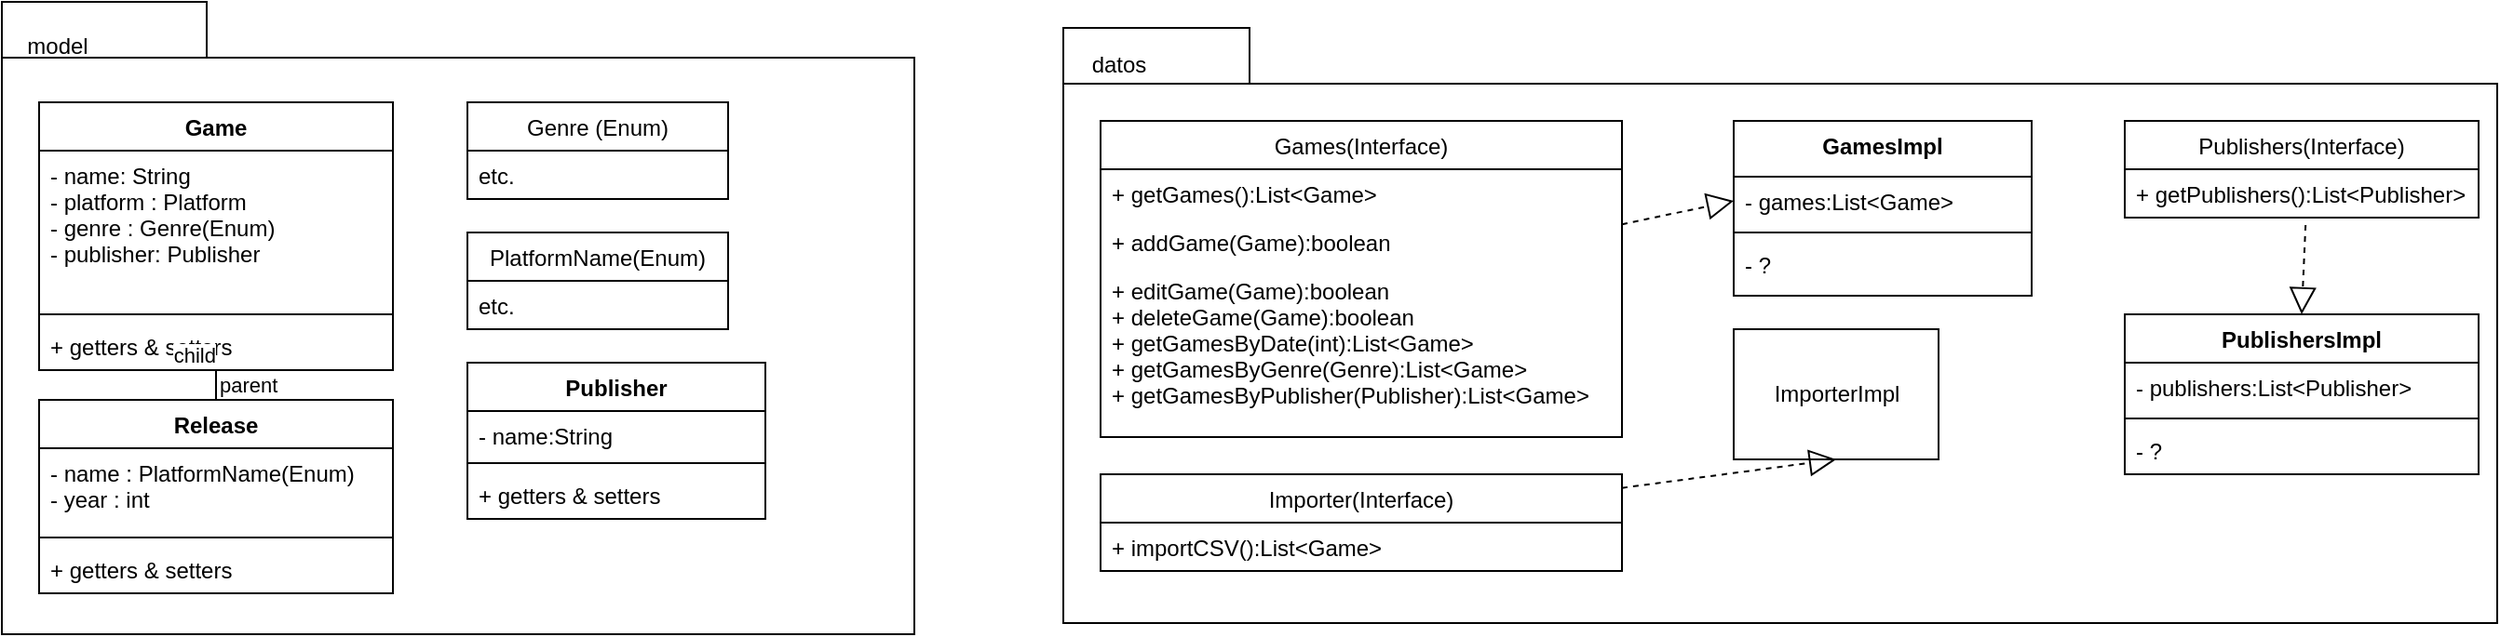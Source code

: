 <mxfile version="14.9.4" type="device"><diagram id="C5RBs43oDa-KdzZeNtuy" name="Page-1"><mxGraphModel dx="1695" dy="425" grid="1" gridSize="10" guides="1" tooltips="1" connect="1" arrows="1" fold="1" page="1" pageScale="1" pageWidth="827" pageHeight="1169" math="0" shadow="0"><root><mxCell id="WIyWlLk6GJQsqaUBKTNV-0"/><mxCell id="WIyWlLk6GJQsqaUBKTNV-1" parent="WIyWlLk6GJQsqaUBKTNV-0"/><mxCell id="TCqhMZu3IWz6dn-8Bzra-5" value="" style="shape=folder;fontStyle=1;spacingTop=10;tabWidth=110;tabHeight=30;tabPosition=left;html=1;align=left;" parent="WIyWlLk6GJQsqaUBKTNV-1" vertex="1"><mxGeometry x="-20" y="116" width="490" height="340" as="geometry"/></mxCell><mxCell id="TCqhMZu3IWz6dn-8Bzra-10" value="Game" style="swimlane;fontStyle=1;align=center;verticalAlign=top;childLayout=stackLayout;horizontal=1;startSize=26;horizontalStack=0;resizeParent=1;resizeParentMax=0;resizeLast=0;collapsible=1;marginBottom=0;" parent="WIyWlLk6GJQsqaUBKTNV-1" vertex="1"><mxGeometry y="170" width="190" height="144" as="geometry"/></mxCell><mxCell id="TCqhMZu3IWz6dn-8Bzra-11" value="- name: String&#10;- platform : Platform&#10;- genre : Genre(Enum)&#10;- publisher: Publisher&#10;" style="text;strokeColor=none;fillColor=none;align=left;verticalAlign=top;spacingLeft=4;spacingRight=4;overflow=hidden;rotatable=0;points=[[0,0.5],[1,0.5]];portConstraint=eastwest;" parent="TCqhMZu3IWz6dn-8Bzra-10" vertex="1"><mxGeometry y="26" width="190" height="84" as="geometry"/></mxCell><mxCell id="TCqhMZu3IWz6dn-8Bzra-12" value="" style="line;strokeWidth=1;fillColor=none;align=left;verticalAlign=middle;spacingTop=-1;spacingLeft=3;spacingRight=3;rotatable=0;labelPosition=right;points=[];portConstraint=eastwest;" parent="TCqhMZu3IWz6dn-8Bzra-10" vertex="1"><mxGeometry y="110" width="190" height="8" as="geometry"/></mxCell><mxCell id="TCqhMZu3IWz6dn-8Bzra-13" value="+ getters &amp; setters" style="text;strokeColor=none;fillColor=none;align=left;verticalAlign=top;spacingLeft=4;spacingRight=4;overflow=hidden;rotatable=0;points=[[0,0.5],[1,0.5]];portConstraint=eastwest;" parent="TCqhMZu3IWz6dn-8Bzra-10" vertex="1"><mxGeometry y="118" width="190" height="26" as="geometry"/></mxCell><mxCell id="TCqhMZu3IWz6dn-8Bzra-16" value="model" style="text;html=1;strokeColor=none;fillColor=none;align=center;verticalAlign=middle;whiteSpace=wrap;rounded=0;" parent="WIyWlLk6GJQsqaUBKTNV-1" vertex="1"><mxGeometry x="-10" y="130" width="40" height="20" as="geometry"/></mxCell><mxCell id="TCqhMZu3IWz6dn-8Bzra-17" value="Release" style="swimlane;fontStyle=1;align=center;verticalAlign=top;childLayout=stackLayout;horizontal=1;startSize=26;horizontalStack=0;resizeParent=1;resizeParentMax=0;resizeLast=0;collapsible=1;marginBottom=0;" parent="WIyWlLk6GJQsqaUBKTNV-1" vertex="1"><mxGeometry y="330" width="190" height="104" as="geometry"/></mxCell><mxCell id="TCqhMZu3IWz6dn-8Bzra-18" value="- name : PlatformName(Enum)&#10;- year : int" style="text;strokeColor=none;fillColor=none;align=left;verticalAlign=top;spacingLeft=4;spacingRight=4;overflow=hidden;rotatable=0;points=[[0,0.5],[1,0.5]];portConstraint=eastwest;" parent="TCqhMZu3IWz6dn-8Bzra-17" vertex="1"><mxGeometry y="26" width="190" height="44" as="geometry"/></mxCell><mxCell id="TCqhMZu3IWz6dn-8Bzra-19" value="" style="line;strokeWidth=1;fillColor=none;align=left;verticalAlign=middle;spacingTop=-1;spacingLeft=3;spacingRight=3;rotatable=0;labelPosition=right;points=[];portConstraint=eastwest;" parent="TCqhMZu3IWz6dn-8Bzra-17" vertex="1"><mxGeometry y="70" width="190" height="8" as="geometry"/></mxCell><mxCell id="TCqhMZu3IWz6dn-8Bzra-20" value="+ getters &amp; setters" style="text;strokeColor=none;fillColor=none;align=left;verticalAlign=top;spacingLeft=4;spacingRight=4;overflow=hidden;rotatable=0;points=[[0,0.5],[1,0.5]];portConstraint=eastwest;" parent="TCqhMZu3IWz6dn-8Bzra-17" vertex="1"><mxGeometry y="78" width="190" height="26" as="geometry"/></mxCell><mxCell id="TCqhMZu3IWz6dn-8Bzra-26" value="Genre (Enum)" style="swimlane;fontStyle=0;childLayout=stackLayout;horizontal=1;startSize=26;fillColor=none;horizontalStack=0;resizeParent=1;resizeParentMax=0;resizeLast=0;collapsible=1;marginBottom=0;" parent="WIyWlLk6GJQsqaUBKTNV-1" vertex="1"><mxGeometry x="230" y="170" width="140" height="52" as="geometry"/></mxCell><mxCell id="TCqhMZu3IWz6dn-8Bzra-27" value="etc." style="text;strokeColor=none;fillColor=none;align=left;verticalAlign=top;spacingLeft=4;spacingRight=4;overflow=hidden;rotatable=0;points=[[0,0.5],[1,0.5]];portConstraint=eastwest;" parent="TCqhMZu3IWz6dn-8Bzra-26" vertex="1"><mxGeometry y="26" width="140" height="26" as="geometry"/></mxCell><mxCell id="TCqhMZu3IWz6dn-8Bzra-34" value="PlatformName(Enum)" style="swimlane;fontStyle=0;childLayout=stackLayout;horizontal=1;startSize=26;fillColor=none;horizontalStack=0;resizeParent=1;resizeParentMax=0;resizeLast=0;collapsible=1;marginBottom=0;" parent="WIyWlLk6GJQsqaUBKTNV-1" vertex="1"><mxGeometry x="230" y="240" width="140" height="52" as="geometry"/></mxCell><mxCell id="TCqhMZu3IWz6dn-8Bzra-35" value="etc." style="text;strokeColor=none;fillColor=none;align=left;verticalAlign=top;spacingLeft=4;spacingRight=4;overflow=hidden;rotatable=0;points=[[0,0.5],[1,0.5]];portConstraint=eastwest;" parent="TCqhMZu3IWz6dn-8Bzra-34" vertex="1"><mxGeometry y="26" width="140" height="26" as="geometry"/></mxCell><mxCell id="TCqhMZu3IWz6dn-8Bzra-39" value="" style="endArrow=none;html=1;edgeStyle=orthogonalEdgeStyle;" parent="WIyWlLk6GJQsqaUBKTNV-1" source="TCqhMZu3IWz6dn-8Bzra-17" target="TCqhMZu3IWz6dn-8Bzra-10" edge="1"><mxGeometry relative="1" as="geometry"><mxPoint x="100" y="290" as="sourcePoint"/><mxPoint x="260" y="290" as="targetPoint"/></mxGeometry></mxCell><mxCell id="TCqhMZu3IWz6dn-8Bzra-40" value="parent" style="edgeLabel;resizable=0;html=1;align=left;verticalAlign=bottom;" parent="TCqhMZu3IWz6dn-8Bzra-39" connectable="0" vertex="1"><mxGeometry x="-1" relative="1" as="geometry"/></mxCell><mxCell id="TCqhMZu3IWz6dn-8Bzra-41" value="child" style="edgeLabel;resizable=0;html=1;align=right;verticalAlign=bottom;" parent="TCqhMZu3IWz6dn-8Bzra-39" connectable="0" vertex="1"><mxGeometry x="1" relative="1" as="geometry"/></mxCell><mxCell id="TCqhMZu3IWz6dn-8Bzra-42" value="" style="shape=folder;fontStyle=1;spacingTop=10;tabWidth=100;tabHeight=30;tabPosition=left;html=1;" parent="WIyWlLk6GJQsqaUBKTNV-1" vertex="1"><mxGeometry x="550" y="130" width="770" height="320" as="geometry"/></mxCell><mxCell id="TCqhMZu3IWz6dn-8Bzra-43" value="datos" style="text;html=1;strokeColor=none;fillColor=none;align=center;verticalAlign=middle;whiteSpace=wrap;rounded=0;" parent="WIyWlLk6GJQsqaUBKTNV-1" vertex="1"><mxGeometry x="560" y="140" width="40" height="20" as="geometry"/></mxCell><mxCell id="TCqhMZu3IWz6dn-8Bzra-53" value="Games(Interface)" style="swimlane;fontStyle=0;childLayout=stackLayout;horizontal=1;startSize=26;fillColor=none;horizontalStack=0;resizeParent=1;resizeParentMax=0;resizeLast=0;collapsible=1;marginBottom=0;" parent="WIyWlLk6GJQsqaUBKTNV-1" vertex="1"><mxGeometry x="570" y="180" width="280" height="170" as="geometry"/></mxCell><mxCell id="TCqhMZu3IWz6dn-8Bzra-54" value="+ getGames():List&lt;Game&gt;" style="text;strokeColor=none;fillColor=none;align=left;verticalAlign=top;spacingLeft=4;spacingRight=4;overflow=hidden;rotatable=0;points=[[0,0.5],[1,0.5]];portConstraint=eastwest;" parent="TCqhMZu3IWz6dn-8Bzra-53" vertex="1"><mxGeometry y="26" width="280" height="26" as="geometry"/></mxCell><mxCell id="TCqhMZu3IWz6dn-8Bzra-55" value="+ addGame(Game):boolean" style="text;strokeColor=none;fillColor=none;align=left;verticalAlign=top;spacingLeft=4;spacingRight=4;overflow=hidden;rotatable=0;points=[[0,0.5],[1,0.5]];portConstraint=eastwest;" parent="TCqhMZu3IWz6dn-8Bzra-53" vertex="1"><mxGeometry y="52" width="280" height="26" as="geometry"/></mxCell><mxCell id="TCqhMZu3IWz6dn-8Bzra-56" value="+ editGame(Game):boolean&#10;+ deleteGame(Game):boolean&#10;+ getGamesByDate(int):List&lt;Game&gt;&#10;+ getGamesByGenre(Genre):List&lt;Game&gt;&#10;+ getGamesByPublisher(Publisher):List&lt;Game&gt;" style="text;strokeColor=none;fillColor=none;align=left;verticalAlign=top;spacingLeft=4;spacingRight=4;overflow=hidden;rotatable=0;points=[[0,0.5],[1,0.5]];portConstraint=eastwest;" parent="TCqhMZu3IWz6dn-8Bzra-53" vertex="1"><mxGeometry y="78" width="280" height="92" as="geometry"/></mxCell><mxCell id="TCqhMZu3IWz6dn-8Bzra-63" value="Importer(Interface)" style="swimlane;fontStyle=0;childLayout=stackLayout;horizontal=1;startSize=26;fillColor=none;horizontalStack=0;resizeParent=1;resizeParentMax=0;resizeLast=0;collapsible=1;marginBottom=0;" parent="WIyWlLk6GJQsqaUBKTNV-1" vertex="1"><mxGeometry x="570" y="370" width="280" height="52" as="geometry"/></mxCell><mxCell id="TCqhMZu3IWz6dn-8Bzra-64" value="+ importCSV():List&lt;Game&gt;" style="text;strokeColor=none;fillColor=none;align=left;verticalAlign=top;spacingLeft=4;spacingRight=4;overflow=hidden;rotatable=0;points=[[0,0.5],[1,0.5]];portConstraint=eastwest;" parent="TCqhMZu3IWz6dn-8Bzra-63" vertex="1"><mxGeometry y="26" width="280" height="26" as="geometry"/></mxCell><mxCell id="TCqhMZu3IWz6dn-8Bzra-67" value="ImporterImpl" style="html=1;" parent="WIyWlLk6GJQsqaUBKTNV-1" vertex="1"><mxGeometry x="910" y="292" width="110" height="70" as="geometry"/></mxCell><mxCell id="TCqhMZu3IWz6dn-8Bzra-68" value="" style="endArrow=block;dashed=1;endFill=0;endSize=12;html=1;entryX=0.5;entryY=1;entryDx=0;entryDy=0;" parent="WIyWlLk6GJQsqaUBKTNV-1" source="TCqhMZu3IWz6dn-8Bzra-63" target="TCqhMZu3IWz6dn-8Bzra-67" edge="1"><mxGeometry width="160" relative="1" as="geometry"><mxPoint x="780" y="290" as="sourcePoint"/><mxPoint x="940" y="290" as="targetPoint"/></mxGeometry></mxCell><mxCell id="TCqhMZu3IWz6dn-8Bzra-69" value="Publishers(Interface)" style="swimlane;fontStyle=0;childLayout=stackLayout;horizontal=1;startSize=26;fillColor=none;horizontalStack=0;resizeParent=1;resizeParentMax=0;resizeLast=0;collapsible=1;marginBottom=0;" parent="WIyWlLk6GJQsqaUBKTNV-1" vertex="1"><mxGeometry x="1120" y="180" width="190" height="52" as="geometry"/></mxCell><mxCell id="TCqhMZu3IWz6dn-8Bzra-70" value="+ getPublishers():List&lt;Publisher&gt;" style="text;strokeColor=none;fillColor=none;align=left;verticalAlign=top;spacingLeft=4;spacingRight=4;overflow=hidden;rotatable=0;points=[[0,0.5],[1,0.5]];portConstraint=eastwest;" parent="TCqhMZu3IWz6dn-8Bzra-69" vertex="1"><mxGeometry y="26" width="190" height="26" as="geometry"/></mxCell><mxCell id="TCqhMZu3IWz6dn-8Bzra-81" value="GamesImpl" style="swimlane;fontStyle=1;align=center;verticalAlign=top;childLayout=stackLayout;horizontal=1;startSize=30;horizontalStack=0;resizeParent=1;resizeParentMax=0;resizeLast=0;collapsible=1;marginBottom=0;" parent="WIyWlLk6GJQsqaUBKTNV-1" vertex="1"><mxGeometry x="910" y="180" width="160" height="94" as="geometry"/></mxCell><mxCell id="TCqhMZu3IWz6dn-8Bzra-82" value="- games:List&lt;Game&gt;" style="text;strokeColor=none;fillColor=none;align=left;verticalAlign=top;spacingLeft=4;spacingRight=4;overflow=hidden;rotatable=0;points=[[0,0.5],[1,0.5]];portConstraint=eastwest;" parent="TCqhMZu3IWz6dn-8Bzra-81" vertex="1"><mxGeometry y="30" width="160" height="26" as="geometry"/></mxCell><mxCell id="TCqhMZu3IWz6dn-8Bzra-83" value="" style="line;strokeWidth=1;fillColor=none;align=left;verticalAlign=middle;spacingTop=-1;spacingLeft=3;spacingRight=3;rotatable=0;labelPosition=right;points=[];portConstraint=eastwest;" parent="TCqhMZu3IWz6dn-8Bzra-81" vertex="1"><mxGeometry y="56" width="160" height="8" as="geometry"/></mxCell><mxCell id="TCqhMZu3IWz6dn-8Bzra-84" value="- ?" style="text;strokeColor=none;fillColor=none;align=left;verticalAlign=top;spacingLeft=4;spacingRight=4;overflow=hidden;rotatable=0;points=[[0,0.5],[1,0.5]];portConstraint=eastwest;" parent="TCqhMZu3IWz6dn-8Bzra-81" vertex="1"><mxGeometry y="64" width="160" height="30" as="geometry"/></mxCell><mxCell id="TCqhMZu3IWz6dn-8Bzra-85" value="" style="endArrow=block;dashed=1;endFill=0;endSize=12;html=1;entryX=0;entryY=0.5;entryDx=0;entryDy=0;" parent="WIyWlLk6GJQsqaUBKTNV-1" source="TCqhMZu3IWz6dn-8Bzra-53" target="TCqhMZu3IWz6dn-8Bzra-82" edge="1"><mxGeometry width="160" relative="1" as="geometry"><mxPoint x="950" y="290" as="sourcePoint"/><mxPoint x="1110" y="290" as="targetPoint"/></mxGeometry></mxCell><mxCell id="TCqhMZu3IWz6dn-8Bzra-86" value="PublishersImpl" style="swimlane;fontStyle=1;align=center;verticalAlign=top;childLayout=stackLayout;horizontal=1;startSize=26;horizontalStack=0;resizeParent=1;resizeParentMax=0;resizeLast=0;collapsible=1;marginBottom=0;" parent="WIyWlLk6GJQsqaUBKTNV-1" vertex="1"><mxGeometry x="1120" y="284" width="190" height="86" as="geometry"/></mxCell><mxCell id="TCqhMZu3IWz6dn-8Bzra-87" value="- publishers:List&lt;Publisher&gt;" style="text;strokeColor=none;fillColor=none;align=left;verticalAlign=top;spacingLeft=4;spacingRight=4;overflow=hidden;rotatable=0;points=[[0,0.5],[1,0.5]];portConstraint=eastwest;" parent="TCqhMZu3IWz6dn-8Bzra-86" vertex="1"><mxGeometry y="26" width="190" height="26" as="geometry"/></mxCell><mxCell id="TCqhMZu3IWz6dn-8Bzra-88" value="" style="line;strokeWidth=1;fillColor=none;align=left;verticalAlign=middle;spacingTop=-1;spacingLeft=3;spacingRight=3;rotatable=0;labelPosition=right;points=[];portConstraint=eastwest;" parent="TCqhMZu3IWz6dn-8Bzra-86" vertex="1"><mxGeometry y="52" width="190" height="8" as="geometry"/></mxCell><mxCell id="TCqhMZu3IWz6dn-8Bzra-89" value="- ?" style="text;strokeColor=none;fillColor=none;align=left;verticalAlign=top;spacingLeft=4;spacingRight=4;overflow=hidden;rotatable=0;points=[[0,0.5],[1,0.5]];portConstraint=eastwest;" parent="TCqhMZu3IWz6dn-8Bzra-86" vertex="1"><mxGeometry y="60" width="190" height="26" as="geometry"/></mxCell><mxCell id="TCqhMZu3IWz6dn-8Bzra-90" value="" style="endArrow=block;dashed=1;endFill=0;endSize=12;html=1;exitX=0.511;exitY=1.154;exitDx=0;exitDy=0;exitPerimeter=0;entryX=0.5;entryY=0;entryDx=0;entryDy=0;" parent="WIyWlLk6GJQsqaUBKTNV-1" source="TCqhMZu3IWz6dn-8Bzra-70" target="TCqhMZu3IWz6dn-8Bzra-86" edge="1"><mxGeometry width="160" relative="1" as="geometry"><mxPoint x="950" y="290" as="sourcePoint"/><mxPoint x="1110" y="290" as="targetPoint"/></mxGeometry></mxCell><mxCell id="TCqhMZu3IWz6dn-8Bzra-91" value="Publisher" style="swimlane;fontStyle=1;align=center;verticalAlign=top;childLayout=stackLayout;horizontal=1;startSize=26;horizontalStack=0;resizeParent=1;resizeParentMax=0;resizeLast=0;collapsible=1;marginBottom=0;" parent="WIyWlLk6GJQsqaUBKTNV-1" vertex="1"><mxGeometry x="230" y="310" width="160" height="84" as="geometry"/></mxCell><mxCell id="TCqhMZu3IWz6dn-8Bzra-92" value="- name:String" style="text;strokeColor=none;fillColor=none;align=left;verticalAlign=top;spacingLeft=4;spacingRight=4;overflow=hidden;rotatable=0;points=[[0,0.5],[1,0.5]];portConstraint=eastwest;" parent="TCqhMZu3IWz6dn-8Bzra-91" vertex="1"><mxGeometry y="26" width="160" height="24" as="geometry"/></mxCell><mxCell id="TCqhMZu3IWz6dn-8Bzra-93" value="" style="line;strokeWidth=1;fillColor=none;align=left;verticalAlign=middle;spacingTop=-1;spacingLeft=3;spacingRight=3;rotatable=0;labelPosition=right;points=[];portConstraint=eastwest;" parent="TCqhMZu3IWz6dn-8Bzra-91" vertex="1"><mxGeometry y="50" width="160" height="8" as="geometry"/></mxCell><mxCell id="TCqhMZu3IWz6dn-8Bzra-94" value="+ getters &amp; setters" style="text;strokeColor=none;fillColor=none;align=left;verticalAlign=top;spacingLeft=4;spacingRight=4;overflow=hidden;rotatable=0;points=[[0,0.5],[1,0.5]];portConstraint=eastwest;" parent="TCqhMZu3IWz6dn-8Bzra-91" vertex="1"><mxGeometry y="58" width="160" height="26" as="geometry"/></mxCell></root></mxGraphModel></diagram></mxfile>